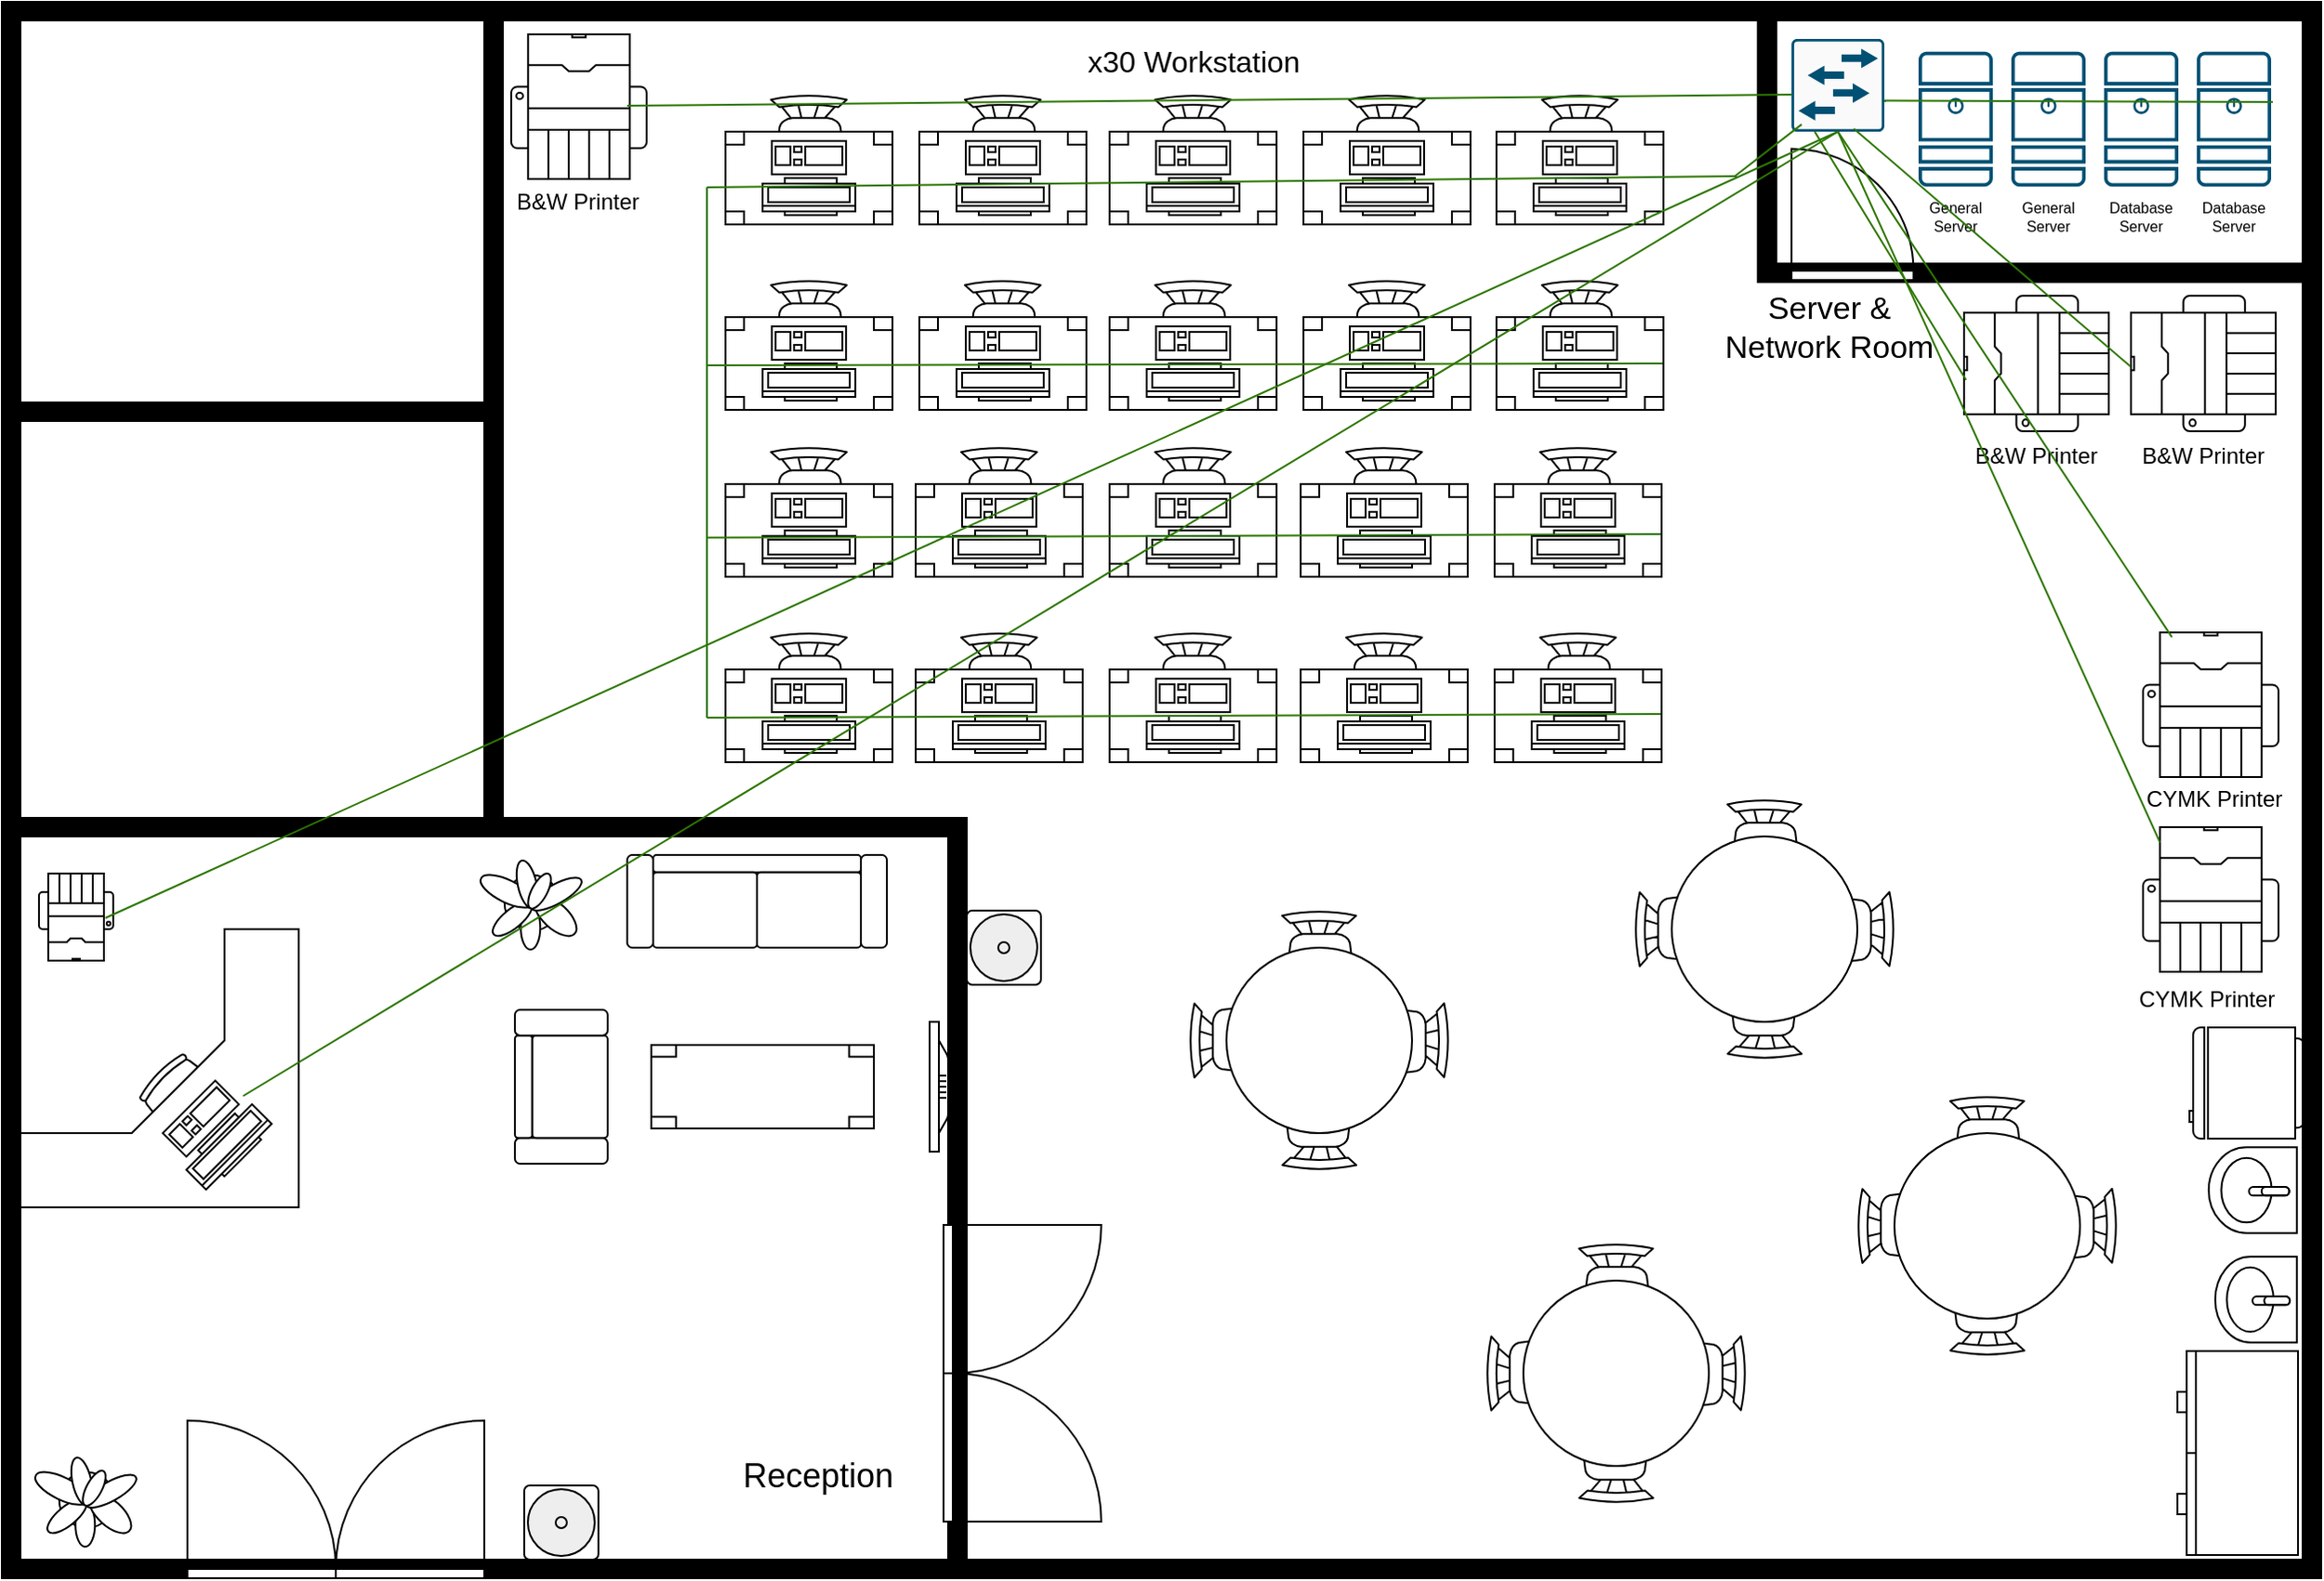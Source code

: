 <mxfile version="27.0.6">
  <diagram name="Page-1" id="38b20595-45e3-9b7f-d5ca-b57f44c5b66d">
    <mxGraphModel dx="3473" dy="2637" grid="1" gridSize="10" guides="1" tooltips="1" connect="1" arrows="1" fold="1" page="1" pageScale="1" pageWidth="1100" pageHeight="850" background="none" math="0" shadow="0">
      <root>
        <mxCell id="0" />
        <mxCell id="1" parent="0" />
        <mxCell id="-vGrstxux70pC8W5qF4s-1" value="" style="group" vertex="1" connectable="0" parent="1">
          <mxGeometry x="491" y="-500" width="1250" height="850" as="geometry" />
        </mxCell>
        <mxCell id="QVsStKLy_f2Y_J5fKTR9-10" value="" style="verticalLabelPosition=bottom;html=1;verticalAlign=top;align=center;shape=mxgraph.floorplan.room;fillColor=strokeColor;" parent="-vGrstxux70pC8W5qF4s-1" vertex="1">
          <mxGeometry width="1250" height="850" as="geometry" />
        </mxCell>
        <mxCell id="QVsStKLy_f2Y_J5fKTR9-12" value="" style="verticalLabelPosition=bottom;html=1;verticalAlign=top;align=center;shape=mxgraph.floorplan.wallCorner;fillColor=strokeColor;direction=south;" parent="-vGrstxux70pC8W5qF4s-1" vertex="1">
          <mxGeometry x="10" y="440" width="510" height="400" as="geometry" />
        </mxCell>
        <mxCell id="QVsStKLy_f2Y_J5fKTR9-13" value="" style="verticalLabelPosition=bottom;html=1;verticalAlign=top;align=center;shape=mxgraph.floorplan.doorDouble;aspect=fixed;rotation=-180;" parent="-vGrstxux70pC8W5qF4s-1" vertex="1">
          <mxGeometry x="100" y="765" width="160" height="85" as="geometry" />
        </mxCell>
        <mxCell id="QVsStKLy_f2Y_J5fKTR9-16" value="" style="verticalLabelPosition=bottom;html=1;verticalAlign=top;align=center;shape=mxgraph.floorplan.desk_corner;rotation=-180;" parent="-vGrstxux70pC8W5qF4s-1" vertex="1">
          <mxGeometry x="10" y="500" width="150" height="150" as="geometry" />
        </mxCell>
        <mxCell id="QVsStKLy_f2Y_J5fKTR9-17" value="" style="verticalLabelPosition=bottom;html=1;verticalAlign=top;align=center;shape=mxgraph.floorplan.workstation;rotation=-225;" parent="-vGrstxux70pC8W5qF4s-1" vertex="1">
          <mxGeometry x="90" y="590" width="50" height="40" as="geometry" />
        </mxCell>
        <mxCell id="QVsStKLy_f2Y_J5fKTR9-18" value="" style="verticalLabelPosition=bottom;html=1;verticalAlign=top;align=center;shape=mxgraph.floorplan.printer;" parent="-vGrstxux70pC8W5qF4s-1" vertex="1">
          <mxGeometry x="20" y="470" width="40" height="47" as="geometry" />
        </mxCell>
        <mxCell id="QVsStKLy_f2Y_J5fKTR9-20" value="" style="verticalLabelPosition=bottom;html=1;verticalAlign=top;align=center;shape=mxgraph.floorplan.plant;" parent="-vGrstxux70pC8W5qF4s-1" vertex="1">
          <mxGeometry x="20" y="782" width="47" height="51" as="geometry" />
        </mxCell>
        <mxCell id="QVsStKLy_f2Y_J5fKTR9-26" value="" style="verticalLabelPosition=bottom;html=1;verticalAlign=top;align=center;shape=mxgraph.floorplan.doorDouble;aspect=fixed;rotation=-90;" parent="-vGrstxux70pC8W5qF4s-1" vertex="1">
          <mxGeometry x="470" y="697" width="160" height="85" as="geometry" />
        </mxCell>
        <mxCell id="QVsStKLy_f2Y_J5fKTR9-30" value="" style="verticalLabelPosition=bottom;html=1;verticalAlign=top;align=center;shape=mxgraph.floorplan.flat_tv;rotation=90;" parent="-vGrstxux70pC8W5qF4s-1" vertex="1">
          <mxGeometry x="470" y="580" width="70" height="10" as="geometry" />
        </mxCell>
        <mxCell id="QVsStKLy_f2Y_J5fKTR9-31" value="" style="verticalLabelPosition=bottom;html=1;verticalAlign=top;align=center;shape=mxgraph.floorplan.couch;" parent="-vGrstxux70pC8W5qF4s-1" vertex="1">
          <mxGeometry x="337" y="460" width="140" height="50" as="geometry" />
        </mxCell>
        <mxCell id="QVsStKLy_f2Y_J5fKTR9-33" value="" style="verticalLabelPosition=bottom;html=1;verticalAlign=top;align=center;shape=mxgraph.floorplan.plant;" parent="-vGrstxux70pC8W5qF4s-1" vertex="1">
          <mxGeometry x="260" y="460" width="47" height="51" as="geometry" />
        </mxCell>
        <mxCell id="QVsStKLy_f2Y_J5fKTR9-35" value="" style="verticalLabelPosition=bottom;html=1;verticalAlign=top;align=center;shape=mxgraph.floorplan.sofa;rotation=-90;" parent="-vGrstxux70pC8W5qF4s-1" vertex="1">
          <mxGeometry x="260" y="560" width="83" height="50" as="geometry" />
        </mxCell>
        <mxCell id="QVsStKLy_f2Y_J5fKTR9-37" value="" style="verticalLabelPosition=bottom;html=1;verticalAlign=top;align=center;shape=mxgraph.floorplan.table;" parent="-vGrstxux70pC8W5qF4s-1" vertex="1">
          <mxGeometry x="350" y="562.5" width="120" height="45" as="geometry" />
        </mxCell>
        <mxCell id="QVsStKLy_f2Y_J5fKTR9-43" value="" style="group" parent="-vGrstxux70pC8W5qF4s-1" vertex="1" connectable="0">
          <mxGeometry x="800" y="669.5" width="140" height="140" as="geometry" />
        </mxCell>
        <mxCell id="QVsStKLy_f2Y_J5fKTR9-38" value="" style="verticalLabelPosition=bottom;html=1;verticalAlign=top;align=center;shape=mxgraph.floorplan.chair;shadow=0;" parent="QVsStKLy_f2Y_J5fKTR9-43" vertex="1">
          <mxGeometry x="50" width="40" height="52" as="geometry" />
        </mxCell>
        <mxCell id="QVsStKLy_f2Y_J5fKTR9-39" value="" style="verticalLabelPosition=bottom;html=1;verticalAlign=top;align=center;shape=mxgraph.floorplan.chair;shadow=0;direction=west;" parent="QVsStKLy_f2Y_J5fKTR9-43" vertex="1">
          <mxGeometry x="50" y="88" width="40" height="52" as="geometry" />
        </mxCell>
        <mxCell id="QVsStKLy_f2Y_J5fKTR9-40" value="" style="verticalLabelPosition=bottom;html=1;verticalAlign=top;align=center;shape=mxgraph.floorplan.chair;shadow=0;direction=north;" parent="QVsStKLy_f2Y_J5fKTR9-43" vertex="1">
          <mxGeometry y="50" width="52" height="40" as="geometry" />
        </mxCell>
        <mxCell id="QVsStKLy_f2Y_J5fKTR9-41" value="" style="verticalLabelPosition=bottom;html=1;verticalAlign=top;align=center;shape=mxgraph.floorplan.chair;shadow=0;direction=south" parent="QVsStKLy_f2Y_J5fKTR9-43" vertex="1">
          <mxGeometry x="88" y="50" width="52" height="40" as="geometry" />
        </mxCell>
        <mxCell id="QVsStKLy_f2Y_J5fKTR9-42" value="" style="shape=ellipse;shadow=0;html=1;" parent="QVsStKLy_f2Y_J5fKTR9-43" vertex="1">
          <mxGeometry x="20" y="20" width="100" height="100" as="geometry" />
        </mxCell>
        <mxCell id="QVsStKLy_f2Y_J5fKTR9-44" value="" style="group" parent="-vGrstxux70pC8W5qF4s-1" vertex="1" connectable="0">
          <mxGeometry x="640" y="490" width="140" height="140" as="geometry" />
        </mxCell>
        <mxCell id="QVsStKLy_f2Y_J5fKTR9-45" value="" style="verticalLabelPosition=bottom;html=1;verticalAlign=top;align=center;shape=mxgraph.floorplan.chair;shadow=0;" parent="QVsStKLy_f2Y_J5fKTR9-44" vertex="1">
          <mxGeometry x="50" width="40" height="52" as="geometry" />
        </mxCell>
        <mxCell id="QVsStKLy_f2Y_J5fKTR9-46" value="" style="verticalLabelPosition=bottom;html=1;verticalAlign=top;align=center;shape=mxgraph.floorplan.chair;shadow=0;direction=west;" parent="QVsStKLy_f2Y_J5fKTR9-44" vertex="1">
          <mxGeometry x="50" y="88" width="40" height="52" as="geometry" />
        </mxCell>
        <mxCell id="QVsStKLy_f2Y_J5fKTR9-47" value="" style="verticalLabelPosition=bottom;html=1;verticalAlign=top;align=center;shape=mxgraph.floorplan.chair;shadow=0;direction=north;" parent="QVsStKLy_f2Y_J5fKTR9-44" vertex="1">
          <mxGeometry y="50" width="52" height="40" as="geometry" />
        </mxCell>
        <mxCell id="QVsStKLy_f2Y_J5fKTR9-48" value="" style="verticalLabelPosition=bottom;html=1;verticalAlign=top;align=center;shape=mxgraph.floorplan.chair;shadow=0;direction=south" parent="QVsStKLy_f2Y_J5fKTR9-44" vertex="1">
          <mxGeometry x="88" y="50" width="52" height="40" as="geometry" />
        </mxCell>
        <mxCell id="QVsStKLy_f2Y_J5fKTR9-49" value="" style="shape=ellipse;shadow=0;html=1;" parent="QVsStKLy_f2Y_J5fKTR9-44" vertex="1">
          <mxGeometry x="20" y="20" width="100" height="100" as="geometry" />
        </mxCell>
        <mxCell id="QVsStKLy_f2Y_J5fKTR9-50" value="" style="group" parent="-vGrstxux70pC8W5qF4s-1" vertex="1" connectable="0">
          <mxGeometry x="1000" y="590" width="140" height="140" as="geometry" />
        </mxCell>
        <mxCell id="QVsStKLy_f2Y_J5fKTR9-51" value="" style="verticalLabelPosition=bottom;html=1;verticalAlign=top;align=center;shape=mxgraph.floorplan.chair;shadow=0;" parent="QVsStKLy_f2Y_J5fKTR9-50" vertex="1">
          <mxGeometry x="50" width="40" height="52" as="geometry" />
        </mxCell>
        <mxCell id="QVsStKLy_f2Y_J5fKTR9-52" value="" style="verticalLabelPosition=bottom;html=1;verticalAlign=top;align=center;shape=mxgraph.floorplan.chair;shadow=0;direction=west;" parent="QVsStKLy_f2Y_J5fKTR9-50" vertex="1">
          <mxGeometry x="50" y="88" width="40" height="52" as="geometry" />
        </mxCell>
        <mxCell id="QVsStKLy_f2Y_J5fKTR9-53" value="" style="verticalLabelPosition=bottom;html=1;verticalAlign=top;align=center;shape=mxgraph.floorplan.chair;shadow=0;direction=north;" parent="QVsStKLy_f2Y_J5fKTR9-50" vertex="1">
          <mxGeometry y="50" width="52" height="40" as="geometry" />
        </mxCell>
        <mxCell id="QVsStKLy_f2Y_J5fKTR9-54" value="" style="verticalLabelPosition=bottom;html=1;verticalAlign=top;align=center;shape=mxgraph.floorplan.chair;shadow=0;direction=south" parent="QVsStKLy_f2Y_J5fKTR9-50" vertex="1">
          <mxGeometry x="88" y="50" width="52" height="40" as="geometry" />
        </mxCell>
        <mxCell id="QVsStKLy_f2Y_J5fKTR9-55" value="" style="shape=ellipse;shadow=0;html=1;" parent="QVsStKLy_f2Y_J5fKTR9-50" vertex="1">
          <mxGeometry x="20" y="20" width="100" height="100" as="geometry" />
        </mxCell>
        <mxCell id="QVsStKLy_f2Y_J5fKTR9-56" value="" style="group" parent="-vGrstxux70pC8W5qF4s-1" vertex="1" connectable="0">
          <mxGeometry x="880" y="430" width="140" height="140" as="geometry" />
        </mxCell>
        <mxCell id="QVsStKLy_f2Y_J5fKTR9-57" value="" style="verticalLabelPosition=bottom;html=1;verticalAlign=top;align=center;shape=mxgraph.floorplan.chair;shadow=0;" parent="QVsStKLy_f2Y_J5fKTR9-56" vertex="1">
          <mxGeometry x="50" width="40" height="52" as="geometry" />
        </mxCell>
        <mxCell id="QVsStKLy_f2Y_J5fKTR9-58" value="" style="verticalLabelPosition=bottom;html=1;verticalAlign=top;align=center;shape=mxgraph.floorplan.chair;shadow=0;direction=west;" parent="QVsStKLy_f2Y_J5fKTR9-56" vertex="1">
          <mxGeometry x="50" y="88" width="40" height="52" as="geometry" />
        </mxCell>
        <mxCell id="QVsStKLy_f2Y_J5fKTR9-59" value="" style="verticalLabelPosition=bottom;html=1;verticalAlign=top;align=center;shape=mxgraph.floorplan.chair;shadow=0;direction=north;" parent="QVsStKLy_f2Y_J5fKTR9-56" vertex="1">
          <mxGeometry y="50" width="52" height="40" as="geometry" />
        </mxCell>
        <mxCell id="QVsStKLy_f2Y_J5fKTR9-60" value="" style="verticalLabelPosition=bottom;html=1;verticalAlign=top;align=center;shape=mxgraph.floorplan.chair;shadow=0;direction=south" parent="QVsStKLy_f2Y_J5fKTR9-56" vertex="1">
          <mxGeometry x="88" y="50" width="52" height="40" as="geometry" />
        </mxCell>
        <mxCell id="QVsStKLy_f2Y_J5fKTR9-61" value="" style="shape=ellipse;shadow=0;html=1;" parent="QVsStKLy_f2Y_J5fKTR9-56" vertex="1">
          <mxGeometry x="20" y="20" width="100" height="100" as="geometry" />
        </mxCell>
        <mxCell id="QVsStKLy_f2Y_J5fKTR9-63" value="" style="verticalLabelPosition=bottom;html=1;verticalAlign=top;align=center;shape=mxgraph.floorplan.water_cooler;" parent="-vGrstxux70pC8W5qF4s-1" vertex="1">
          <mxGeometry x="520" y="490" width="40" height="40" as="geometry" />
        </mxCell>
        <mxCell id="QVsStKLy_f2Y_J5fKTR9-64" value="" style="verticalLabelPosition=bottom;html=1;verticalAlign=top;align=center;shape=mxgraph.floorplan.water_cooler;" parent="-vGrstxux70pC8W5qF4s-1" vertex="1">
          <mxGeometry x="281.5" y="800" width="40" height="40" as="geometry" />
        </mxCell>
        <mxCell id="QVsStKLy_f2Y_J5fKTR9-65" value="" style="verticalLabelPosition=bottom;html=1;verticalAlign=top;align=center;shape=mxgraph.floorplan.refrigerator;rotation=90;" parent="-vGrstxux70pC8W5qF4s-1" vertex="1">
          <mxGeometry x="1180" y="552" width="60" height="62" as="geometry" />
        </mxCell>
        <mxCell id="QVsStKLy_f2Y_J5fKTR9-66" value="" style="verticalLabelPosition=bottom;html=1;verticalAlign=top;align=center;shape=mxgraph.floorplan.sink_1;rotation=90;" parent="-vGrstxux70pC8W5qF4s-1" vertex="1">
          <mxGeometry x="1190.0" y="617" width="46.25" height="47.5" as="geometry" />
        </mxCell>
        <mxCell id="QVsStKLy_f2Y_J5fKTR9-67" value="" style="verticalLabelPosition=bottom;html=1;verticalAlign=top;align=center;shape=mxgraph.floorplan.sink_1;rotation=90;" parent="-vGrstxux70pC8W5qF4s-1" vertex="1">
          <mxGeometry x="1191.75" y="677.75" width="46.25" height="44" as="geometry" />
        </mxCell>
        <mxCell id="QVsStKLy_f2Y_J5fKTR9-68" value="" style="verticalLabelPosition=bottom;html=1;verticalAlign=top;align=center;shape=mxgraph.floorplan.dresser;rotation=90;" parent="-vGrstxux70pC8W5qF4s-1" vertex="1">
          <mxGeometry x="1150" y="750" width="110" height="65" as="geometry" />
        </mxCell>
        <mxCell id="frDtQo3g6sEmqBB3ZQIx-1" value="" style="verticalLabelPosition=bottom;html=1;verticalAlign=top;align=center;shape=mxgraph.floorplan.chair;" parent="-vGrstxux70pC8W5qF4s-1" vertex="1">
          <mxGeometry x="830" y="50" width="41" height="52" as="geometry" />
        </mxCell>
        <mxCell id="frDtQo3g6sEmqBB3ZQIx-2" value="" style="verticalLabelPosition=bottom;html=1;verticalAlign=top;align=center;shape=mxgraph.floorplan.table;" parent="-vGrstxux70pC8W5qF4s-1" vertex="1">
          <mxGeometry x="805.5" y="70" width="90" height="50" as="geometry" />
        </mxCell>
        <mxCell id="frDtQo3g6sEmqBB3ZQIx-3" value="" style="verticalLabelPosition=bottom;html=1;verticalAlign=top;align=center;shape=mxgraph.floorplan.wallCorner;fillColor=strokeColor;rotation=-90;" parent="-vGrstxux70pC8W5qF4s-1" vertex="1">
          <mxGeometry x="1025.72" y="-73.03" width="144.82" height="303.56" as="geometry" />
        </mxCell>
        <mxCell id="frDtQo3g6sEmqBB3ZQIx-4" value="Server &amp;amp; Network Room" style="text;html=1;align=center;verticalAlign=middle;whiteSpace=wrap;rounded=0;fontStyle=0;fontSize=17;" parent="-vGrstxux70pC8W5qF4s-1" vertex="1">
          <mxGeometry x="920" y="156" width="130" height="40" as="geometry" />
        </mxCell>
        <mxCell id="frDtQo3g6sEmqBB3ZQIx-6" value="Reception" style="text;html=1;align=center;verticalAlign=middle;whiteSpace=wrap;rounded=0;fontSize=18;" parent="-vGrstxux70pC8W5qF4s-1" vertex="1">
          <mxGeometry x="410" y="790" width="60" height="10" as="geometry" />
        </mxCell>
        <mxCell id="frDtQo3g6sEmqBB3ZQIx-8" value="" style="sketch=0;points=[[0.015,0.015,0],[0.985,0.015,0],[0.985,0.985,0],[0.015,0.985,0],[0.25,0,0],[0.5,0,0],[0.75,0,0],[1,0.25,0],[1,0.5,0],[1,0.75,0],[0.75,1,0],[0.5,1,0],[0.25,1,0],[0,0.75,0],[0,0.5,0],[0,0.25,0]];verticalLabelPosition=bottom;html=1;verticalAlign=top;aspect=fixed;align=center;pointerEvents=1;shape=mxgraph.cisco19.server;fillColor=#005073;strokeColor=none;" parent="-vGrstxux70pC8W5qF4s-1" vertex="1">
          <mxGeometry x="1183" y="26.88" width="40" height="72.73" as="geometry" />
        </mxCell>
        <mxCell id="frDtQo3g6sEmqBB3ZQIx-9" value="" style="sketch=0;points=[[0.015,0.015,0],[0.985,0.015,0],[0.985,0.985,0],[0.015,0.985,0],[0.25,0,0],[0.5,0,0],[0.75,0,0],[1,0.25,0],[1,0.5,0],[1,0.75,0],[0.75,1,0],[0.5,1,0],[0.25,1,0],[0,0.75,0],[0,0.5,0],[0,0.25,0]];verticalLabelPosition=bottom;html=1;verticalAlign=top;aspect=fixed;align=center;pointerEvents=1;shape=mxgraph.cisco19.server;fillColor=#005073;strokeColor=none;" parent="-vGrstxux70pC8W5qF4s-1" vertex="1">
          <mxGeometry x="1133" y="26.88" width="40" height="72.73" as="geometry" />
        </mxCell>
        <mxCell id="frDtQo3g6sEmqBB3ZQIx-10" value="" style="sketch=0;points=[[0.015,0.015,0],[0.985,0.015,0],[0.985,0.985,0],[0.015,0.985,0],[0.25,0,0],[0.5,0,0],[0.75,0,0],[1,0.25,0],[1,0.5,0],[1,0.75,0],[0.75,1,0],[0.5,1,0],[0.25,1,0],[0,0.75,0],[0,0.5,0],[0,0.25,0]];verticalLabelPosition=bottom;html=1;verticalAlign=top;aspect=fixed;align=center;pointerEvents=1;shape=mxgraph.cisco19.server;fillColor=#005073;strokeColor=none;" parent="-vGrstxux70pC8W5qF4s-1" vertex="1">
          <mxGeometry x="1083" y="26.88" width="40" height="72.73" as="geometry" />
        </mxCell>
        <mxCell id="frDtQo3g6sEmqBB3ZQIx-11" value="" style="sketch=0;points=[[0.015,0.015,0],[0.985,0.015,0],[0.985,0.985,0],[0.015,0.985,0],[0.25,0,0],[0.5,0,0],[0.75,0,0],[1,0.25,0],[1,0.5,0],[1,0.75,0],[0.75,1,0],[0.5,1,0],[0.25,1,0],[0,0.75,0],[0,0.5,0],[0,0.25,0]];verticalLabelPosition=bottom;html=1;verticalAlign=top;aspect=fixed;align=center;pointerEvents=1;shape=mxgraph.cisco19.server;fillColor=#005073;strokeColor=none;" parent="-vGrstxux70pC8W5qF4s-1" vertex="1">
          <mxGeometry x="1033" y="26.88" width="40" height="72.73" as="geometry" />
        </mxCell>
        <mxCell id="frDtQo3g6sEmqBB3ZQIx-12" value="Database Server" style="text;html=1;align=center;verticalAlign=middle;whiteSpace=wrap;rounded=0;fontSize=8;" parent="-vGrstxux70pC8W5qF4s-1" vertex="1">
          <mxGeometry x="1183" y="107.86" width="40" height="17.27" as="geometry" />
        </mxCell>
        <mxCell id="frDtQo3g6sEmqBB3ZQIx-13" value="Database Server" style="text;html=1;align=center;verticalAlign=middle;whiteSpace=wrap;rounded=0;fontSize=8;" parent="-vGrstxux70pC8W5qF4s-1" vertex="1">
          <mxGeometry x="1133" y="107.86" width="40" height="17.27" as="geometry" />
        </mxCell>
        <mxCell id="frDtQo3g6sEmqBB3ZQIx-14" value="&lt;div&gt;General&lt;/div&gt;Server" style="text;html=1;align=center;verticalAlign=middle;whiteSpace=wrap;rounded=0;fontSize=8;" parent="-vGrstxux70pC8W5qF4s-1" vertex="1">
          <mxGeometry x="1083" y="107.86" width="40" height="17.27" as="geometry" />
        </mxCell>
        <mxCell id="frDtQo3g6sEmqBB3ZQIx-15" value="&lt;div&gt;General&lt;/div&gt;Server" style="text;html=1;align=center;verticalAlign=middle;whiteSpace=wrap;rounded=0;fontSize=8;" parent="-vGrstxux70pC8W5qF4s-1" vertex="1">
          <mxGeometry x="1033" y="107.86" width="40" height="17.27" as="geometry" />
        </mxCell>
        <mxCell id="frDtQo3g6sEmqBB3ZQIx-19" value="" style="verticalLabelPosition=bottom;html=1;verticalAlign=top;align=center;shape=mxgraph.floorplan.workstation;rotation=-180;" parent="-vGrstxux70pC8W5qF4s-1" vertex="1">
          <mxGeometry x="825.5" y="75" width="50" height="40" as="geometry" />
        </mxCell>
        <mxCell id="frDtQo3g6sEmqBB3ZQIx-20" value="" style="verticalLabelPosition=bottom;html=1;verticalAlign=top;align=center;shape=mxgraph.floorplan.chair;" parent="-vGrstxux70pC8W5qF4s-1" vertex="1">
          <mxGeometry x="414.5" y="240" width="41" height="52" as="geometry" />
        </mxCell>
        <mxCell id="frDtQo3g6sEmqBB3ZQIx-21" value="" style="verticalLabelPosition=bottom;html=1;verticalAlign=top;align=center;shape=mxgraph.floorplan.table;" parent="-vGrstxux70pC8W5qF4s-1" vertex="1">
          <mxGeometry x="390" y="260" width="90" height="50" as="geometry" />
        </mxCell>
        <mxCell id="frDtQo3g6sEmqBB3ZQIx-22" value="" style="verticalLabelPosition=bottom;html=1;verticalAlign=top;align=center;shape=mxgraph.floorplan.workstation;rotation=-180;" parent="-vGrstxux70pC8W5qF4s-1" vertex="1">
          <mxGeometry x="410" y="265" width="50" height="40" as="geometry" />
        </mxCell>
        <mxCell id="frDtQo3g6sEmqBB3ZQIx-23" value="" style="verticalLabelPosition=bottom;html=1;verticalAlign=top;align=center;shape=mxgraph.floorplan.chair;" parent="-vGrstxux70pC8W5qF4s-1" vertex="1">
          <mxGeometry x="517" y="240" width="41" height="52" as="geometry" />
        </mxCell>
        <mxCell id="frDtQo3g6sEmqBB3ZQIx-24" value="" style="verticalLabelPosition=bottom;html=1;verticalAlign=top;align=center;shape=mxgraph.floorplan.table;" parent="-vGrstxux70pC8W5qF4s-1" vertex="1">
          <mxGeometry x="492.5" y="260" width="90" height="50" as="geometry" />
        </mxCell>
        <mxCell id="frDtQo3g6sEmqBB3ZQIx-25" value="" style="verticalLabelPosition=bottom;html=1;verticalAlign=top;align=center;shape=mxgraph.floorplan.workstation;rotation=-180;" parent="-vGrstxux70pC8W5qF4s-1" vertex="1">
          <mxGeometry x="512.5" y="265" width="50" height="40" as="geometry" />
        </mxCell>
        <mxCell id="frDtQo3g6sEmqBB3ZQIx-26" value="" style="verticalLabelPosition=bottom;html=1;verticalAlign=top;align=center;shape=mxgraph.floorplan.chair;" parent="-vGrstxux70pC8W5qF4s-1" vertex="1">
          <mxGeometry x="621.5" y="240" width="41" height="52" as="geometry" />
        </mxCell>
        <mxCell id="frDtQo3g6sEmqBB3ZQIx-27" value="" style="verticalLabelPosition=bottom;html=1;verticalAlign=top;align=center;shape=mxgraph.floorplan.table;" parent="-vGrstxux70pC8W5qF4s-1" vertex="1">
          <mxGeometry x="597" y="260" width="90" height="50" as="geometry" />
        </mxCell>
        <mxCell id="frDtQo3g6sEmqBB3ZQIx-28" value="" style="verticalLabelPosition=bottom;html=1;verticalAlign=top;align=center;shape=mxgraph.floorplan.workstation;rotation=-180;" parent="-vGrstxux70pC8W5qF4s-1" vertex="1">
          <mxGeometry x="617" y="265" width="50" height="40" as="geometry" />
        </mxCell>
        <mxCell id="frDtQo3g6sEmqBB3ZQIx-41" value="" style="verticalLabelPosition=bottom;html=1;verticalAlign=top;align=center;shape=mxgraph.floorplan.chair;" parent="-vGrstxux70pC8W5qF4s-1" vertex="1">
          <mxGeometry x="414.5" y="50" width="41" height="52" as="geometry" />
        </mxCell>
        <mxCell id="frDtQo3g6sEmqBB3ZQIx-42" value="" style="verticalLabelPosition=bottom;html=1;verticalAlign=top;align=center;shape=mxgraph.floorplan.table;" parent="-vGrstxux70pC8W5qF4s-1" vertex="1">
          <mxGeometry x="390" y="70" width="90" height="50" as="geometry" />
        </mxCell>
        <mxCell id="frDtQo3g6sEmqBB3ZQIx-43" value="" style="verticalLabelPosition=bottom;html=1;verticalAlign=top;align=center;shape=mxgraph.floorplan.workstation;rotation=-180;" parent="-vGrstxux70pC8W5qF4s-1" vertex="1">
          <mxGeometry x="410" y="75" width="50" height="40" as="geometry" />
        </mxCell>
        <mxCell id="frDtQo3g6sEmqBB3ZQIx-44" value="" style="verticalLabelPosition=bottom;html=1;verticalAlign=top;align=center;shape=mxgraph.floorplan.chair;" parent="-vGrstxux70pC8W5qF4s-1" vertex="1">
          <mxGeometry x="519" y="50" width="41" height="52" as="geometry" />
        </mxCell>
        <mxCell id="frDtQo3g6sEmqBB3ZQIx-45" value="" style="verticalLabelPosition=bottom;html=1;verticalAlign=top;align=center;shape=mxgraph.floorplan.table;" parent="-vGrstxux70pC8W5qF4s-1" vertex="1">
          <mxGeometry x="494.5" y="70" width="90" height="50" as="geometry" />
        </mxCell>
        <mxCell id="frDtQo3g6sEmqBB3ZQIx-46" value="" style="verticalLabelPosition=bottom;html=1;verticalAlign=top;align=center;shape=mxgraph.floorplan.workstation;rotation=-180;" parent="-vGrstxux70pC8W5qF4s-1" vertex="1">
          <mxGeometry x="514.5" y="75" width="50" height="40" as="geometry" />
        </mxCell>
        <mxCell id="frDtQo3g6sEmqBB3ZQIx-47" value="" style="verticalLabelPosition=bottom;html=1;verticalAlign=top;align=center;shape=mxgraph.floorplan.chair;" parent="-vGrstxux70pC8W5qF4s-1" vertex="1">
          <mxGeometry x="621.5" y="50" width="41" height="52" as="geometry" />
        </mxCell>
        <mxCell id="frDtQo3g6sEmqBB3ZQIx-48" value="" style="verticalLabelPosition=bottom;html=1;verticalAlign=top;align=center;shape=mxgraph.floorplan.table;" parent="-vGrstxux70pC8W5qF4s-1" vertex="1">
          <mxGeometry x="597" y="70" width="90" height="50" as="geometry" />
        </mxCell>
        <mxCell id="frDtQo3g6sEmqBB3ZQIx-49" value="" style="verticalLabelPosition=bottom;html=1;verticalAlign=top;align=center;shape=mxgraph.floorplan.workstation;rotation=-180;" parent="-vGrstxux70pC8W5qF4s-1" vertex="1">
          <mxGeometry x="617" y="75" width="50" height="40" as="geometry" />
        </mxCell>
        <mxCell id="frDtQo3g6sEmqBB3ZQIx-50" value="" style="verticalLabelPosition=bottom;html=1;verticalAlign=top;align=center;shape=mxgraph.floorplan.chair;" parent="-vGrstxux70pC8W5qF4s-1" vertex="1">
          <mxGeometry x="726" y="50" width="41" height="52" as="geometry" />
        </mxCell>
        <mxCell id="frDtQo3g6sEmqBB3ZQIx-51" value="" style="verticalLabelPosition=bottom;html=1;verticalAlign=top;align=center;shape=mxgraph.floorplan.table;" parent="-vGrstxux70pC8W5qF4s-1" vertex="1">
          <mxGeometry x="701.5" y="70" width="90" height="50" as="geometry" />
        </mxCell>
        <mxCell id="frDtQo3g6sEmqBB3ZQIx-52" value="" style="verticalLabelPosition=bottom;html=1;verticalAlign=top;align=center;shape=mxgraph.floorplan.workstation;rotation=-180;" parent="-vGrstxux70pC8W5qF4s-1" vertex="1">
          <mxGeometry x="721.5" y="75" width="50" height="40" as="geometry" />
        </mxCell>
        <mxCell id="frDtQo3g6sEmqBB3ZQIx-53" value="" style="verticalLabelPosition=bottom;html=1;verticalAlign=top;align=center;shape=mxgraph.floorplan.chair;" parent="-vGrstxux70pC8W5qF4s-1" vertex="1">
          <mxGeometry x="724.5" y="240" width="41" height="52" as="geometry" />
        </mxCell>
        <mxCell id="frDtQo3g6sEmqBB3ZQIx-54" value="" style="verticalLabelPosition=bottom;html=1;verticalAlign=top;align=center;shape=mxgraph.floorplan.table;" parent="-vGrstxux70pC8W5qF4s-1" vertex="1">
          <mxGeometry x="700" y="260" width="90" height="50" as="geometry" />
        </mxCell>
        <mxCell id="frDtQo3g6sEmqBB3ZQIx-55" value="" style="verticalLabelPosition=bottom;html=1;verticalAlign=top;align=center;shape=mxgraph.floorplan.workstation;rotation=-180;" parent="-vGrstxux70pC8W5qF4s-1" vertex="1">
          <mxGeometry x="720" y="265" width="50" height="40" as="geometry" />
        </mxCell>
        <mxCell id="frDtQo3g6sEmqBB3ZQIx-56" value="" style="verticalLabelPosition=bottom;html=1;verticalAlign=top;align=center;shape=mxgraph.floorplan.chair;" parent="-vGrstxux70pC8W5qF4s-1" vertex="1">
          <mxGeometry x="829" y="240" width="41" height="52" as="geometry" />
        </mxCell>
        <mxCell id="frDtQo3g6sEmqBB3ZQIx-57" value="" style="verticalLabelPosition=bottom;html=1;verticalAlign=top;align=center;shape=mxgraph.floorplan.table;" parent="-vGrstxux70pC8W5qF4s-1" vertex="1">
          <mxGeometry x="804.5" y="260" width="90" height="50" as="geometry" />
        </mxCell>
        <mxCell id="frDtQo3g6sEmqBB3ZQIx-58" value="" style="verticalLabelPosition=bottom;html=1;verticalAlign=top;align=center;shape=mxgraph.floorplan.workstation;rotation=-180;" parent="-vGrstxux70pC8W5qF4s-1" vertex="1">
          <mxGeometry x="824.5" y="265" width="50" height="40" as="geometry" />
        </mxCell>
        <mxCell id="frDtQo3g6sEmqBB3ZQIx-59" value="" style="verticalLabelPosition=bottom;html=1;verticalAlign=top;align=center;shape=mxgraph.floorplan.chair;" parent="-vGrstxux70pC8W5qF4s-1" vertex="1">
          <mxGeometry x="830" y="150" width="41" height="52" as="geometry" />
        </mxCell>
        <mxCell id="frDtQo3g6sEmqBB3ZQIx-60" value="" style="verticalLabelPosition=bottom;html=1;verticalAlign=top;align=center;shape=mxgraph.floorplan.table;" parent="-vGrstxux70pC8W5qF4s-1" vertex="1">
          <mxGeometry x="805.5" y="170" width="90" height="50" as="geometry" />
        </mxCell>
        <mxCell id="frDtQo3g6sEmqBB3ZQIx-61" value="" style="verticalLabelPosition=bottom;html=1;verticalAlign=top;align=center;shape=mxgraph.floorplan.workstation;rotation=-180;" parent="-vGrstxux70pC8W5qF4s-1" vertex="1">
          <mxGeometry x="825.5" y="175" width="50" height="40" as="geometry" />
        </mxCell>
        <mxCell id="frDtQo3g6sEmqBB3ZQIx-62" value="" style="verticalLabelPosition=bottom;html=1;verticalAlign=top;align=center;shape=mxgraph.floorplan.chair;" parent="-vGrstxux70pC8W5qF4s-1" vertex="1">
          <mxGeometry x="414.5" y="340" width="41" height="52" as="geometry" />
        </mxCell>
        <mxCell id="frDtQo3g6sEmqBB3ZQIx-63" value="" style="verticalLabelPosition=bottom;html=1;verticalAlign=top;align=center;shape=mxgraph.floorplan.table;" parent="-vGrstxux70pC8W5qF4s-1" vertex="1">
          <mxGeometry x="390" y="360" width="90" height="50" as="geometry" />
        </mxCell>
        <mxCell id="frDtQo3g6sEmqBB3ZQIx-64" value="" style="verticalLabelPosition=bottom;html=1;verticalAlign=top;align=center;shape=mxgraph.floorplan.workstation;rotation=-180;" parent="-vGrstxux70pC8W5qF4s-1" vertex="1">
          <mxGeometry x="410" y="365" width="50" height="40" as="geometry" />
        </mxCell>
        <mxCell id="frDtQo3g6sEmqBB3ZQIx-65" value="" style="verticalLabelPosition=bottom;html=1;verticalAlign=top;align=center;shape=mxgraph.floorplan.chair;" parent="-vGrstxux70pC8W5qF4s-1" vertex="1">
          <mxGeometry x="517" y="340" width="41" height="52" as="geometry" />
        </mxCell>
        <mxCell id="frDtQo3g6sEmqBB3ZQIx-66" value="" style="verticalLabelPosition=bottom;html=1;verticalAlign=top;align=center;shape=mxgraph.floorplan.table;" parent="-vGrstxux70pC8W5qF4s-1" vertex="1">
          <mxGeometry x="492.5" y="360" width="90" height="50" as="geometry" />
        </mxCell>
        <mxCell id="frDtQo3g6sEmqBB3ZQIx-67" value="" style="verticalLabelPosition=bottom;html=1;verticalAlign=top;align=center;shape=mxgraph.floorplan.workstation;rotation=-180;" parent="-vGrstxux70pC8W5qF4s-1" vertex="1">
          <mxGeometry x="512.5" y="365" width="50" height="40" as="geometry" />
        </mxCell>
        <mxCell id="frDtQo3g6sEmqBB3ZQIx-68" value="" style="verticalLabelPosition=bottom;html=1;verticalAlign=top;align=center;shape=mxgraph.floorplan.chair;" parent="-vGrstxux70pC8W5qF4s-1" vertex="1">
          <mxGeometry x="621.5" y="340" width="41" height="52" as="geometry" />
        </mxCell>
        <mxCell id="frDtQo3g6sEmqBB3ZQIx-69" value="" style="verticalLabelPosition=bottom;html=1;verticalAlign=top;align=center;shape=mxgraph.floorplan.table;" parent="-vGrstxux70pC8W5qF4s-1" vertex="1">
          <mxGeometry x="597" y="360" width="90" height="50" as="geometry" />
        </mxCell>
        <mxCell id="frDtQo3g6sEmqBB3ZQIx-70" value="" style="verticalLabelPosition=bottom;html=1;verticalAlign=top;align=center;shape=mxgraph.floorplan.workstation;rotation=-180;" parent="-vGrstxux70pC8W5qF4s-1" vertex="1">
          <mxGeometry x="617" y="365" width="50" height="40" as="geometry" />
        </mxCell>
        <mxCell id="frDtQo3g6sEmqBB3ZQIx-71" value="" style="verticalLabelPosition=bottom;html=1;verticalAlign=top;align=center;shape=mxgraph.floorplan.chair;" parent="-vGrstxux70pC8W5qF4s-1" vertex="1">
          <mxGeometry x="414.5" y="150" width="41" height="52" as="geometry" />
        </mxCell>
        <mxCell id="frDtQo3g6sEmqBB3ZQIx-72" value="" style="verticalLabelPosition=bottom;html=1;verticalAlign=top;align=center;shape=mxgraph.floorplan.table;" parent="-vGrstxux70pC8W5qF4s-1" vertex="1">
          <mxGeometry x="390" y="170" width="90" height="50" as="geometry" />
        </mxCell>
        <mxCell id="frDtQo3g6sEmqBB3ZQIx-73" value="" style="verticalLabelPosition=bottom;html=1;verticalAlign=top;align=center;shape=mxgraph.floorplan.workstation;rotation=-180;" parent="-vGrstxux70pC8W5qF4s-1" vertex="1">
          <mxGeometry x="410" y="175" width="50" height="40" as="geometry" />
        </mxCell>
        <mxCell id="frDtQo3g6sEmqBB3ZQIx-74" value="" style="verticalLabelPosition=bottom;html=1;verticalAlign=top;align=center;shape=mxgraph.floorplan.chair;" parent="-vGrstxux70pC8W5qF4s-1" vertex="1">
          <mxGeometry x="519" y="150" width="41" height="52" as="geometry" />
        </mxCell>
        <mxCell id="frDtQo3g6sEmqBB3ZQIx-75" value="" style="verticalLabelPosition=bottom;html=1;verticalAlign=top;align=center;shape=mxgraph.floorplan.table;" parent="-vGrstxux70pC8W5qF4s-1" vertex="1">
          <mxGeometry x="494.5" y="170" width="90" height="50" as="geometry" />
        </mxCell>
        <mxCell id="frDtQo3g6sEmqBB3ZQIx-76" value="" style="verticalLabelPosition=bottom;html=1;verticalAlign=top;align=center;shape=mxgraph.floorplan.workstation;rotation=-180;" parent="-vGrstxux70pC8W5qF4s-1" vertex="1">
          <mxGeometry x="514.5" y="175" width="50" height="40" as="geometry" />
        </mxCell>
        <mxCell id="frDtQo3g6sEmqBB3ZQIx-77" value="" style="verticalLabelPosition=bottom;html=1;verticalAlign=top;align=center;shape=mxgraph.floorplan.chair;" parent="-vGrstxux70pC8W5qF4s-1" vertex="1">
          <mxGeometry x="621.5" y="150" width="41" height="52" as="geometry" />
        </mxCell>
        <mxCell id="frDtQo3g6sEmqBB3ZQIx-78" value="" style="verticalLabelPosition=bottom;html=1;verticalAlign=top;align=center;shape=mxgraph.floorplan.table;" parent="-vGrstxux70pC8W5qF4s-1" vertex="1">
          <mxGeometry x="597" y="170" width="90" height="50" as="geometry" />
        </mxCell>
        <mxCell id="frDtQo3g6sEmqBB3ZQIx-79" value="" style="verticalLabelPosition=bottom;html=1;verticalAlign=top;align=center;shape=mxgraph.floorplan.workstation;rotation=-180;" parent="-vGrstxux70pC8W5qF4s-1" vertex="1">
          <mxGeometry x="617" y="175" width="50" height="40" as="geometry" />
        </mxCell>
        <mxCell id="frDtQo3g6sEmqBB3ZQIx-80" value="" style="verticalLabelPosition=bottom;html=1;verticalAlign=top;align=center;shape=mxgraph.floorplan.chair;" parent="-vGrstxux70pC8W5qF4s-1" vertex="1">
          <mxGeometry x="726" y="150" width="41" height="52" as="geometry" />
        </mxCell>
        <mxCell id="frDtQo3g6sEmqBB3ZQIx-81" value="" style="verticalLabelPosition=bottom;html=1;verticalAlign=top;align=center;shape=mxgraph.floorplan.table;" parent="-vGrstxux70pC8W5qF4s-1" vertex="1">
          <mxGeometry x="701.5" y="170" width="90" height="50" as="geometry" />
        </mxCell>
        <mxCell id="frDtQo3g6sEmqBB3ZQIx-82" value="" style="verticalLabelPosition=bottom;html=1;verticalAlign=top;align=center;shape=mxgraph.floorplan.workstation;rotation=-180;" parent="-vGrstxux70pC8W5qF4s-1" vertex="1">
          <mxGeometry x="721.5" y="175" width="50" height="40" as="geometry" />
        </mxCell>
        <mxCell id="frDtQo3g6sEmqBB3ZQIx-83" value="" style="verticalLabelPosition=bottom;html=1;verticalAlign=top;align=center;shape=mxgraph.floorplan.chair;" parent="-vGrstxux70pC8W5qF4s-1" vertex="1">
          <mxGeometry x="724.5" y="340" width="41" height="52" as="geometry" />
        </mxCell>
        <mxCell id="frDtQo3g6sEmqBB3ZQIx-84" value="" style="verticalLabelPosition=bottom;html=1;verticalAlign=top;align=center;shape=mxgraph.floorplan.table;" parent="-vGrstxux70pC8W5qF4s-1" vertex="1">
          <mxGeometry x="700" y="360" width="90" height="50" as="geometry" />
        </mxCell>
        <mxCell id="frDtQo3g6sEmqBB3ZQIx-85" value="" style="verticalLabelPosition=bottom;html=1;verticalAlign=top;align=center;shape=mxgraph.floorplan.workstation;rotation=-180;" parent="-vGrstxux70pC8W5qF4s-1" vertex="1">
          <mxGeometry x="720" y="365" width="50" height="40" as="geometry" />
        </mxCell>
        <mxCell id="frDtQo3g6sEmqBB3ZQIx-86" value="" style="verticalLabelPosition=bottom;html=1;verticalAlign=top;align=center;shape=mxgraph.floorplan.chair;" parent="-vGrstxux70pC8W5qF4s-1" vertex="1">
          <mxGeometry x="829" y="340" width="41" height="52" as="geometry" />
        </mxCell>
        <mxCell id="frDtQo3g6sEmqBB3ZQIx-87" value="" style="verticalLabelPosition=bottom;html=1;verticalAlign=top;align=center;shape=mxgraph.floorplan.table;" parent="-vGrstxux70pC8W5qF4s-1" vertex="1">
          <mxGeometry x="804.5" y="360" width="90" height="50" as="geometry" />
        </mxCell>
        <mxCell id="frDtQo3g6sEmqBB3ZQIx-88" value="" style="verticalLabelPosition=bottom;html=1;verticalAlign=top;align=center;shape=mxgraph.floorplan.workstation;rotation=-180;" parent="-vGrstxux70pC8W5qF4s-1" vertex="1">
          <mxGeometry x="824.5" y="365" width="50" height="40" as="geometry" />
        </mxCell>
        <mxCell id="frDtQo3g6sEmqBB3ZQIx-90" value="" style="verticalLabelPosition=bottom;html=1;verticalAlign=top;align=center;shape=mxgraph.floorplan.wall;fillColor=strokeColor;direction=south;" parent="-vGrstxux70pC8W5qF4s-1" vertex="1">
          <mxGeometry x="260" y="2" width="10" height="438" as="geometry" />
        </mxCell>
        <mxCell id="frDtQo3g6sEmqBB3ZQIx-91" value="" style="verticalLabelPosition=bottom;html=1;verticalAlign=top;align=center;shape=mxgraph.floorplan.wall;fillColor=strokeColor;" parent="-vGrstxux70pC8W5qF4s-1" vertex="1">
          <mxGeometry x="10" y="216" width="260" height="10" as="geometry" />
        </mxCell>
        <mxCell id="frDtQo3g6sEmqBB3ZQIx-94" value="" style="verticalLabelPosition=bottom;html=1;verticalAlign=top;align=center;shape=mxgraph.floorplan.printer;rotation=-180;" parent="-vGrstxux70pC8W5qF4s-1" vertex="1">
          <mxGeometry x="1154" y="340" width="73" height="78" as="geometry" />
        </mxCell>
        <mxCell id="frDtQo3g6sEmqBB3ZQIx-99" value="" style="verticalLabelPosition=bottom;html=1;verticalAlign=top;align=center;shape=mxgraph.floorplan.printer;rotation=90;direction=south;" parent="-vGrstxux70pC8W5qF4s-1" vertex="1">
          <mxGeometry x="272" y="20" width="78" height="73" as="geometry" />
        </mxCell>
        <mxCell id="frDtQo3g6sEmqBB3ZQIx-101" value="" style="verticalLabelPosition=bottom;html=1;verticalAlign=top;align=center;shape=mxgraph.floorplan.printer;rotation=90;" parent="-vGrstxux70pC8W5qF4s-1" vertex="1">
          <mxGeometry x="1060" y="156" width="73" height="78" as="geometry" />
        </mxCell>
        <mxCell id="frDtQo3g6sEmqBB3ZQIx-102" value="" style="verticalLabelPosition=bottom;html=1;verticalAlign=top;align=center;shape=mxgraph.floorplan.printer;rotation=90;" parent="-vGrstxux70pC8W5qF4s-1" vertex="1">
          <mxGeometry x="1150" y="156" width="73" height="78" as="geometry" />
        </mxCell>
        <mxCell id="frDtQo3g6sEmqBB3ZQIx-103" value="" style="verticalLabelPosition=bottom;html=1;verticalAlign=top;align=center;shape=mxgraph.floorplan.printer;rotation=-180;" parent="-vGrstxux70pC8W5qF4s-1" vertex="1">
          <mxGeometry x="1154" y="445" width="73" height="78" as="geometry" />
        </mxCell>
        <mxCell id="frDtQo3g6sEmqBB3ZQIx-105" value="B&amp;amp;W Printer" style="text;html=1;align=center;verticalAlign=middle;whiteSpace=wrap;rounded=0;" parent="-vGrstxux70pC8W5qF4s-1" vertex="1">
          <mxGeometry x="1058" y="240" width="77" height="10" as="geometry" />
        </mxCell>
        <mxCell id="frDtQo3g6sEmqBB3ZQIx-106" value="B&amp;amp;W Printer" style="text;html=1;align=center;verticalAlign=middle;whiteSpace=wrap;rounded=0;" parent="-vGrstxux70pC8W5qF4s-1" vertex="1">
          <mxGeometry x="1148" y="240" width="77" height="10" as="geometry" />
        </mxCell>
        <mxCell id="frDtQo3g6sEmqBB3ZQIx-108" value="CYMK Printer" style="text;html=1;align=center;verticalAlign=middle;whiteSpace=wrap;rounded=0;" parent="-vGrstxux70pC8W5qF4s-1" vertex="1">
          <mxGeometry x="1154" y="425" width="77" height="10" as="geometry" />
        </mxCell>
        <mxCell id="frDtQo3g6sEmqBB3ZQIx-111" value="CYMK Printer" style="text;html=1;align=center;verticalAlign=middle;whiteSpace=wrap;rounded=0;" parent="-vGrstxux70pC8W5qF4s-1" vertex="1">
          <mxGeometry x="1150" y="533" width="77" height="10" as="geometry" />
        </mxCell>
        <mxCell id="frDtQo3g6sEmqBB3ZQIx-112" value="x30 Workstation" style="text;html=1;align=center;verticalAlign=middle;whiteSpace=wrap;rounded=0;fontSize=16;" parent="-vGrstxux70pC8W5qF4s-1" vertex="1">
          <mxGeometry x="574.5" y="26.88" width="135" height="10" as="geometry" />
        </mxCell>
        <mxCell id="frDtQo3g6sEmqBB3ZQIx-119" value="" style="endArrow=none;html=1;rounded=0;fillColor=#60a917;strokeColor=light-dark(#2D7600,#00567C);" parent="-vGrstxux70pC8W5qF4s-1" edge="1">
          <mxGeometry width="50" height="50" relative="1" as="geometry">
            <mxPoint x="894" y="384" as="sourcePoint" />
            <mxPoint x="380" y="386" as="targetPoint" />
          </mxGeometry>
        </mxCell>
        <mxCell id="frDtQo3g6sEmqBB3ZQIx-120" value="" style="endArrow=none;html=1;rounded=0;fillColor=#60a917;strokeColor=light-dark(#2D7600,#00567C);" parent="-vGrstxux70pC8W5qF4s-1" edge="1">
          <mxGeometry width="50" height="50" relative="1" as="geometry">
            <mxPoint x="894" y="287" as="sourcePoint" />
            <mxPoint x="380" y="288.93" as="targetPoint" />
          </mxGeometry>
        </mxCell>
        <mxCell id="frDtQo3g6sEmqBB3ZQIx-121" value="" style="endArrow=none;html=1;rounded=0;fillColor=#60a917;strokeColor=light-dark(#2D7600,#00567C);" parent="-vGrstxux70pC8W5qF4s-1" edge="1">
          <mxGeometry width="50" height="50" relative="1" as="geometry">
            <mxPoint x="895" y="195" as="sourcePoint" />
            <mxPoint x="380" y="195.96" as="targetPoint" />
          </mxGeometry>
        </mxCell>
        <mxCell id="frDtQo3g6sEmqBB3ZQIx-122" value="" style="endArrow=none;html=1;rounded=0;fillColor=#60a917;strokeColor=light-dark(#2D7600,#00567C);" parent="-vGrstxux70pC8W5qF4s-1" edge="1">
          <mxGeometry width="50" height="50" relative="1" as="geometry">
            <mxPoint x="935" y="94" as="sourcePoint" />
            <mxPoint x="380" y="100" as="targetPoint" />
          </mxGeometry>
        </mxCell>
        <mxCell id="frDtQo3g6sEmqBB3ZQIx-123" value="" style="verticalLabelPosition=bottom;html=1;verticalAlign=top;align=center;shape=mxgraph.floorplan.doorRight;aspect=fixed;rotation=-180;" parent="-vGrstxux70pC8W5qF4s-1" vertex="1">
          <mxGeometry x="964.54" y="80.18" width="65.72" height="69.82" as="geometry" />
        </mxCell>
        <mxCell id="frDtQo3g6sEmqBB3ZQIx-124" value="" style="sketch=0;points=[[0.015,0.015,0],[0.985,0.015,0],[0.985,0.985,0],[0.015,0.985,0],[0.25,0,0],[0.5,0,0],[0.75,0,0],[1,0.25,0],[1,0.5,0],[1,0.75,0],[0.75,1,0],[0.5,1,0],[0.25,1,0],[0,0.75,0],[0,0.5,0],[0,0.25,0]];verticalLabelPosition=bottom;html=1;verticalAlign=top;aspect=fixed;align=center;pointerEvents=1;shape=mxgraph.cisco19.rect;prIcon=l2_switch;fillColor=#FAFAFA;strokeColor=#005073;" parent="-vGrstxux70pC8W5qF4s-1" vertex="1">
          <mxGeometry x="964.54" y="20" width="50" height="50" as="geometry" />
        </mxCell>
        <mxCell id="frDtQo3g6sEmqBB3ZQIx-125" value="" style="endArrow=none;html=1;rounded=0;fillColor=#60a917;strokeColor=light-dark(#2D7600,#00567C);" parent="-vGrstxux70pC8W5qF4s-1" edge="1">
          <mxGeometry width="50" height="50" relative="1" as="geometry">
            <mxPoint x="380" y="100" as="sourcePoint" />
            <mxPoint x="380" y="386" as="targetPoint" />
          </mxGeometry>
        </mxCell>
        <mxCell id="frDtQo3g6sEmqBB3ZQIx-126" value="" style="endArrow=none;html=1;rounded=0;fillColor=#60a917;strokeColor=light-dark(#2D7600,#00567C);entryX=1.186;entryY=1.029;entryDx=0;entryDy=0;entryPerimeter=0;" parent="-vGrstxux70pC8W5qF4s-1" edge="1">
          <mxGeometry width="50" height="50" relative="1" as="geometry">
            <mxPoint x="934" y="94" as="sourcePoint" />
            <mxPoint x="970" y="66.06" as="targetPoint" />
          </mxGeometry>
        </mxCell>
        <mxCell id="frDtQo3g6sEmqBB3ZQIx-127" value="" style="endArrow=none;html=1;rounded=0;fillColor=#60a917;strokeColor=light-dark(#2D7600,#00567C);entryX=1.186;entryY=1.029;entryDx=0;entryDy=0;entryPerimeter=0;" parent="-vGrstxux70pC8W5qF4s-1" edge="1">
          <mxGeometry width="50" height="50" relative="1" as="geometry">
            <mxPoint x="1223.93" y="54" as="sourcePoint" />
            <mxPoint x="1014.54" y="53.24" as="targetPoint" />
          </mxGeometry>
        </mxCell>
        <mxCell id="frDtQo3g6sEmqBB3ZQIx-128" value="B&amp;amp;W Printer" style="text;html=1;align=center;verticalAlign=middle;whiteSpace=wrap;rounded=0;" parent="-vGrstxux70pC8W5qF4s-1" vertex="1">
          <mxGeometry x="272" y="102.5" width="77" height="10" as="geometry" />
        </mxCell>
        <mxCell id="frDtQo3g6sEmqBB3ZQIx-129" value="" style="endArrow=none;html=1;rounded=0;fillColor=#60a917;strokeColor=light-dark(#2D7600,#00567C);exitX=0.003;exitY=0.601;exitDx=0;exitDy=0;exitPerimeter=0;" parent="-vGrstxux70pC8W5qF4s-1" source="frDtQo3g6sEmqBB3ZQIx-124" edge="1">
          <mxGeometry width="50" height="50" relative="1" as="geometry">
            <mxPoint x="960" y="50" as="sourcePoint" />
            <mxPoint x="337" y="56" as="targetPoint" />
          </mxGeometry>
        </mxCell>
        <mxCell id="frDtQo3g6sEmqBB3ZQIx-130" value="" style="endArrow=none;html=1;rounded=0;fillColor=#60a917;strokeColor=light-dark(#2D7600,#00567C);exitX=0.621;exitY=0.986;exitDx=0;exitDy=0;exitPerimeter=0;entryX=0.25;entryY=1;entryDx=0;entryDy=0;entryPerimeter=0;" parent="-vGrstxux70pC8W5qF4s-1" source="frDtQo3g6sEmqBB3ZQIx-101" target="frDtQo3g6sEmqBB3ZQIx-124" edge="1">
          <mxGeometry width="50" height="50" relative="1" as="geometry">
            <mxPoint x="1223" y="284.52" as="sourcePoint" />
            <mxPoint x="708" y="285.48" as="targetPoint" />
          </mxGeometry>
        </mxCell>
        <mxCell id="frDtQo3g6sEmqBB3ZQIx-132" value="" style="endArrow=none;html=1;rounded=0;fillColor=#60a917;strokeColor=light-dark(#2D7600,#00567C);exitX=0.523;exitY=1.003;exitDx=0;exitDy=0;exitPerimeter=0;entryX=0.671;entryY=0.967;entryDx=0;entryDy=0;entryPerimeter=0;" parent="-vGrstxux70pC8W5qF4s-1" source="frDtQo3g6sEmqBB3ZQIx-102" target="frDtQo3g6sEmqBB3ZQIx-124" edge="1">
          <mxGeometry width="50" height="50" relative="1" as="geometry">
            <mxPoint x="1069" y="214" as="sourcePoint" />
            <mxPoint x="987" y="80" as="targetPoint" />
          </mxGeometry>
        </mxCell>
        <mxCell id="frDtQo3g6sEmqBB3ZQIx-133" value="" style="endArrow=none;html=1;rounded=0;fillColor=#60a917;strokeColor=light-dark(#2D7600,#00567C);exitX=0.787;exitY=0.967;exitDx=0;exitDy=0;exitPerimeter=0;entryX=0.5;entryY=1;entryDx=0;entryDy=0;entryPerimeter=0;" parent="-vGrstxux70pC8W5qF4s-1" source="frDtQo3g6sEmqBB3ZQIx-94" target="frDtQo3g6sEmqBB3ZQIx-124" edge="1">
          <mxGeometry width="50" height="50" relative="1" as="geometry">
            <mxPoint x="1157" y="207" as="sourcePoint" />
            <mxPoint x="1008" y="78" as="targetPoint" />
          </mxGeometry>
        </mxCell>
        <mxCell id="frDtQo3g6sEmqBB3ZQIx-134" value="" style="endArrow=none;html=1;rounded=0;fillColor=#60a917;strokeColor=light-dark(#2D7600,#00567C);exitX=0.875;exitY=0.894;exitDx=0;exitDy=0;exitPerimeter=0;entryX=0.5;entryY=1;entryDx=0;entryDy=0;entryPerimeter=0;" parent="-vGrstxux70pC8W5qF4s-1" source="frDtQo3g6sEmqBB3ZQIx-103" target="frDtQo3g6sEmqBB3ZQIx-124" edge="1">
          <mxGeometry width="50" height="50" relative="1" as="geometry">
            <mxPoint x="1180" y="353" as="sourcePoint" />
            <mxPoint x="1018" y="88" as="targetPoint" />
          </mxGeometry>
        </mxCell>
        <mxCell id="frDtQo3g6sEmqBB3ZQIx-136" value="" style="endArrow=none;html=1;rounded=0;fillColor=#60a917;strokeColor=light-dark(#2D7600,#00567C);exitX=0.2;exitY=0.4;exitDx=0;exitDy=0;exitPerimeter=0;entryX=0.5;entryY=1;entryDx=0;entryDy=0;entryPerimeter=0;" parent="-vGrstxux70pC8W5qF4s-1" source="QVsStKLy_f2Y_J5fKTR9-16" target="frDtQo3g6sEmqBB3ZQIx-124" edge="1">
          <mxGeometry width="50" height="50" relative="1" as="geometry">
            <mxPoint x="460" y="590" as="sourcePoint" />
            <mxPoint x="287" y="207" as="targetPoint" />
          </mxGeometry>
        </mxCell>
        <mxCell id="frDtQo3g6sEmqBB3ZQIx-137" value="" style="endArrow=none;html=1;rounded=0;fillColor=#60a917;strokeColor=light-dark(#2D7600,#00567C);exitX=0.894;exitY=0.511;exitDx=0;exitDy=0;exitPerimeter=0;entryX=0.5;entryY=1;entryDx=0;entryDy=0;entryPerimeter=0;" parent="-vGrstxux70pC8W5qF4s-1" source="QVsStKLy_f2Y_J5fKTR9-18" target="frDtQo3g6sEmqBB3ZQIx-124" edge="1">
          <mxGeometry width="50" height="50" relative="1" as="geometry">
            <mxPoint x="140" y="600" as="sourcePoint" />
            <mxPoint x="1000" y="80" as="targetPoint" />
          </mxGeometry>
        </mxCell>
      </root>
    </mxGraphModel>
  </diagram>
</mxfile>
